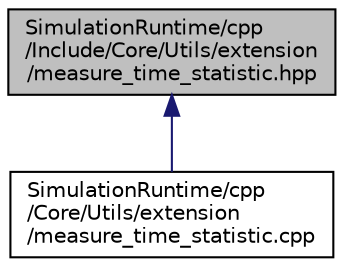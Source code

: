 digraph "SimulationRuntime/cpp/Include/Core/Utils/extension/measure_time_statistic.hpp"
{
  edge [fontname="Helvetica",fontsize="10",labelfontname="Helvetica",labelfontsize="10"];
  node [fontname="Helvetica",fontsize="10",shape=record];
  Node74 [label="SimulationRuntime/cpp\l/Include/Core/Utils/extension\l/measure_time_statistic.hpp",height=0.2,width=0.4,color="black", fillcolor="grey75", style="filled", fontcolor="black"];
  Node74 -> Node75 [dir="back",color="midnightblue",fontsize="10",style="solid",fontname="Helvetica"];
  Node75 [label="SimulationRuntime/cpp\l/Core/Utils/extension\l/measure_time_statistic.cpp",height=0.2,width=0.4,color="black", fillcolor="white", style="filled",URL="$d1/dca/measure__time__statistic_8cpp.html"];
}
